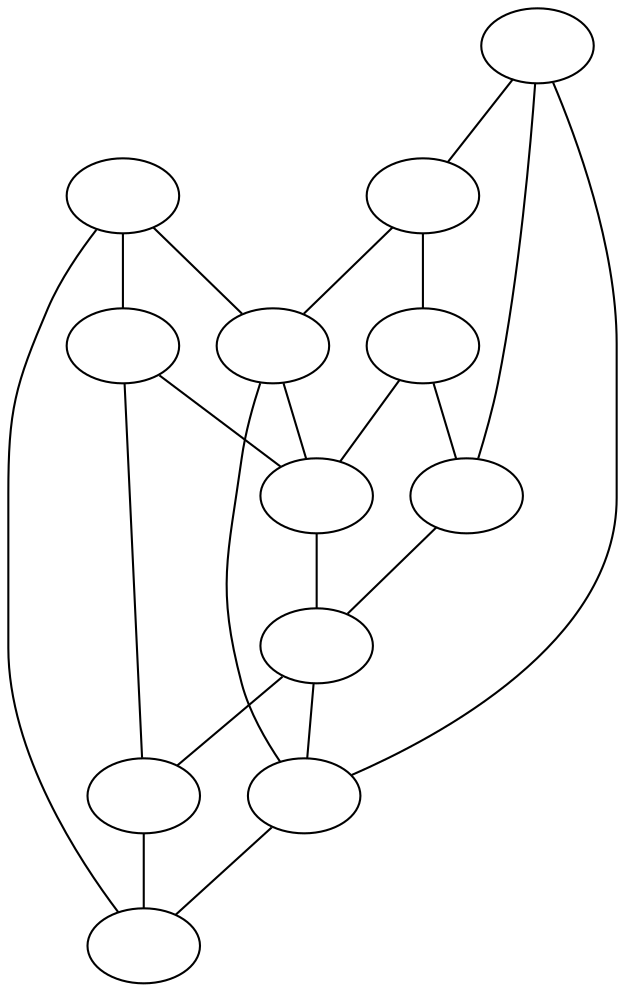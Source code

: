 graph g{
a [pos="0, 100", label=" "];
b [pos="100, 100",label=" "];
c [pos="100, 0",label=" "];
d [pos="0, 0",label=" "];
e [pos="20, 80",label=" "];
f [pos="80, 80",label=" "];
g [pos="80, 20",label=" "];
h [pos="20, 20",label=" "];

i [pos="40, 60",label=" "];
j [pos="60, 60",label=" "];
k [pos="60, 40",label=" "];
l [pos="40,40",label=" "];
b--f;
a--b;
b--c;
c--d;
d--a;
a--e;
e--f;
f--g;
g--c;
g--h;
h--d;
i--j;
i--e;
j--f;
j--k;
k--g;
l--k;
l--h;
l--i;
e--h;







}

